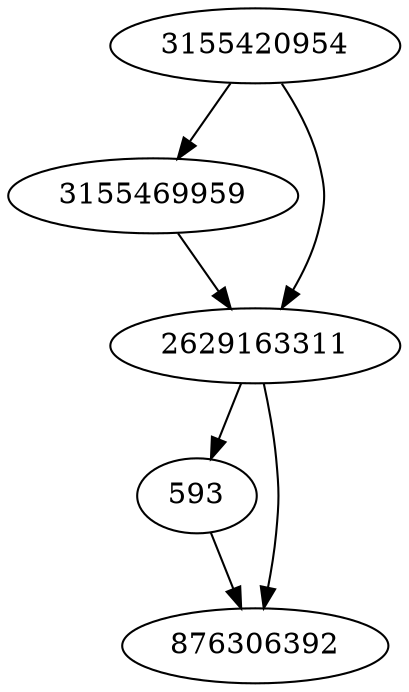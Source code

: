 strict digraph  {
3155469959;
2629163311;
593;
876306392;
3155420954;
3155469959 -> 2629163311;
2629163311 -> 876306392;
2629163311 -> 593;
593 -> 876306392;
3155420954 -> 2629163311;
3155420954 -> 3155469959;
}
